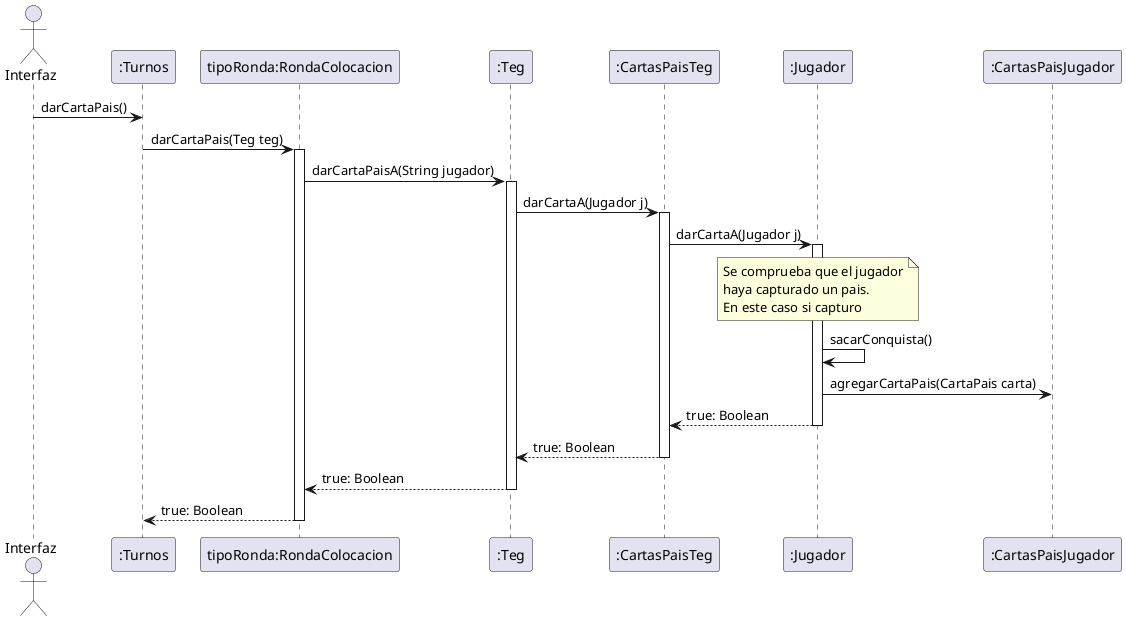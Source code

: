 @startuml
'https://plantuml.com/sequence-diagram


actor Interfaz
participant Turnos as ":Turnos"
participant Ronda as "tipoRonda:RondaColocacion"
participant Teg as ":Teg"
participant MazoTeg as ":CartasPaisTeg"
participant Jugador as ":Jugador"
participant MazoJugador as ":CartasPaisJugador"

Interfaz -> Turnos: darCartaPais()

Turnos -> Ronda: darCartaPais(Teg teg)
activate Ronda
Ronda -> Teg: darCartaPaisA(String jugador)
activate Teg
Teg -> MazoTeg: darCartaA(Jugador j)
activate MazoTeg
MazoTeg -> Jugador: darCartaA(Jugador j)
activate Jugador
note over Jugador
 Se comprueba que el jugador
 haya capturado un pais.
 En este caso si capturo
end note
Jugador -> Jugador: sacarConquista()
Jugador -> MazoJugador: agregarCartaPais(CartaPais carta)

'returns
Jugador --> MazoTeg: true: Boolean
deactivate Jugador
MazoTeg --> Teg: true: Boolean
deactivate MazoTeg
Teg --> Ronda: true: Boolean
deactivate Teg
Ronda --> Turnos: true: Boolean
deactivate


@enduml